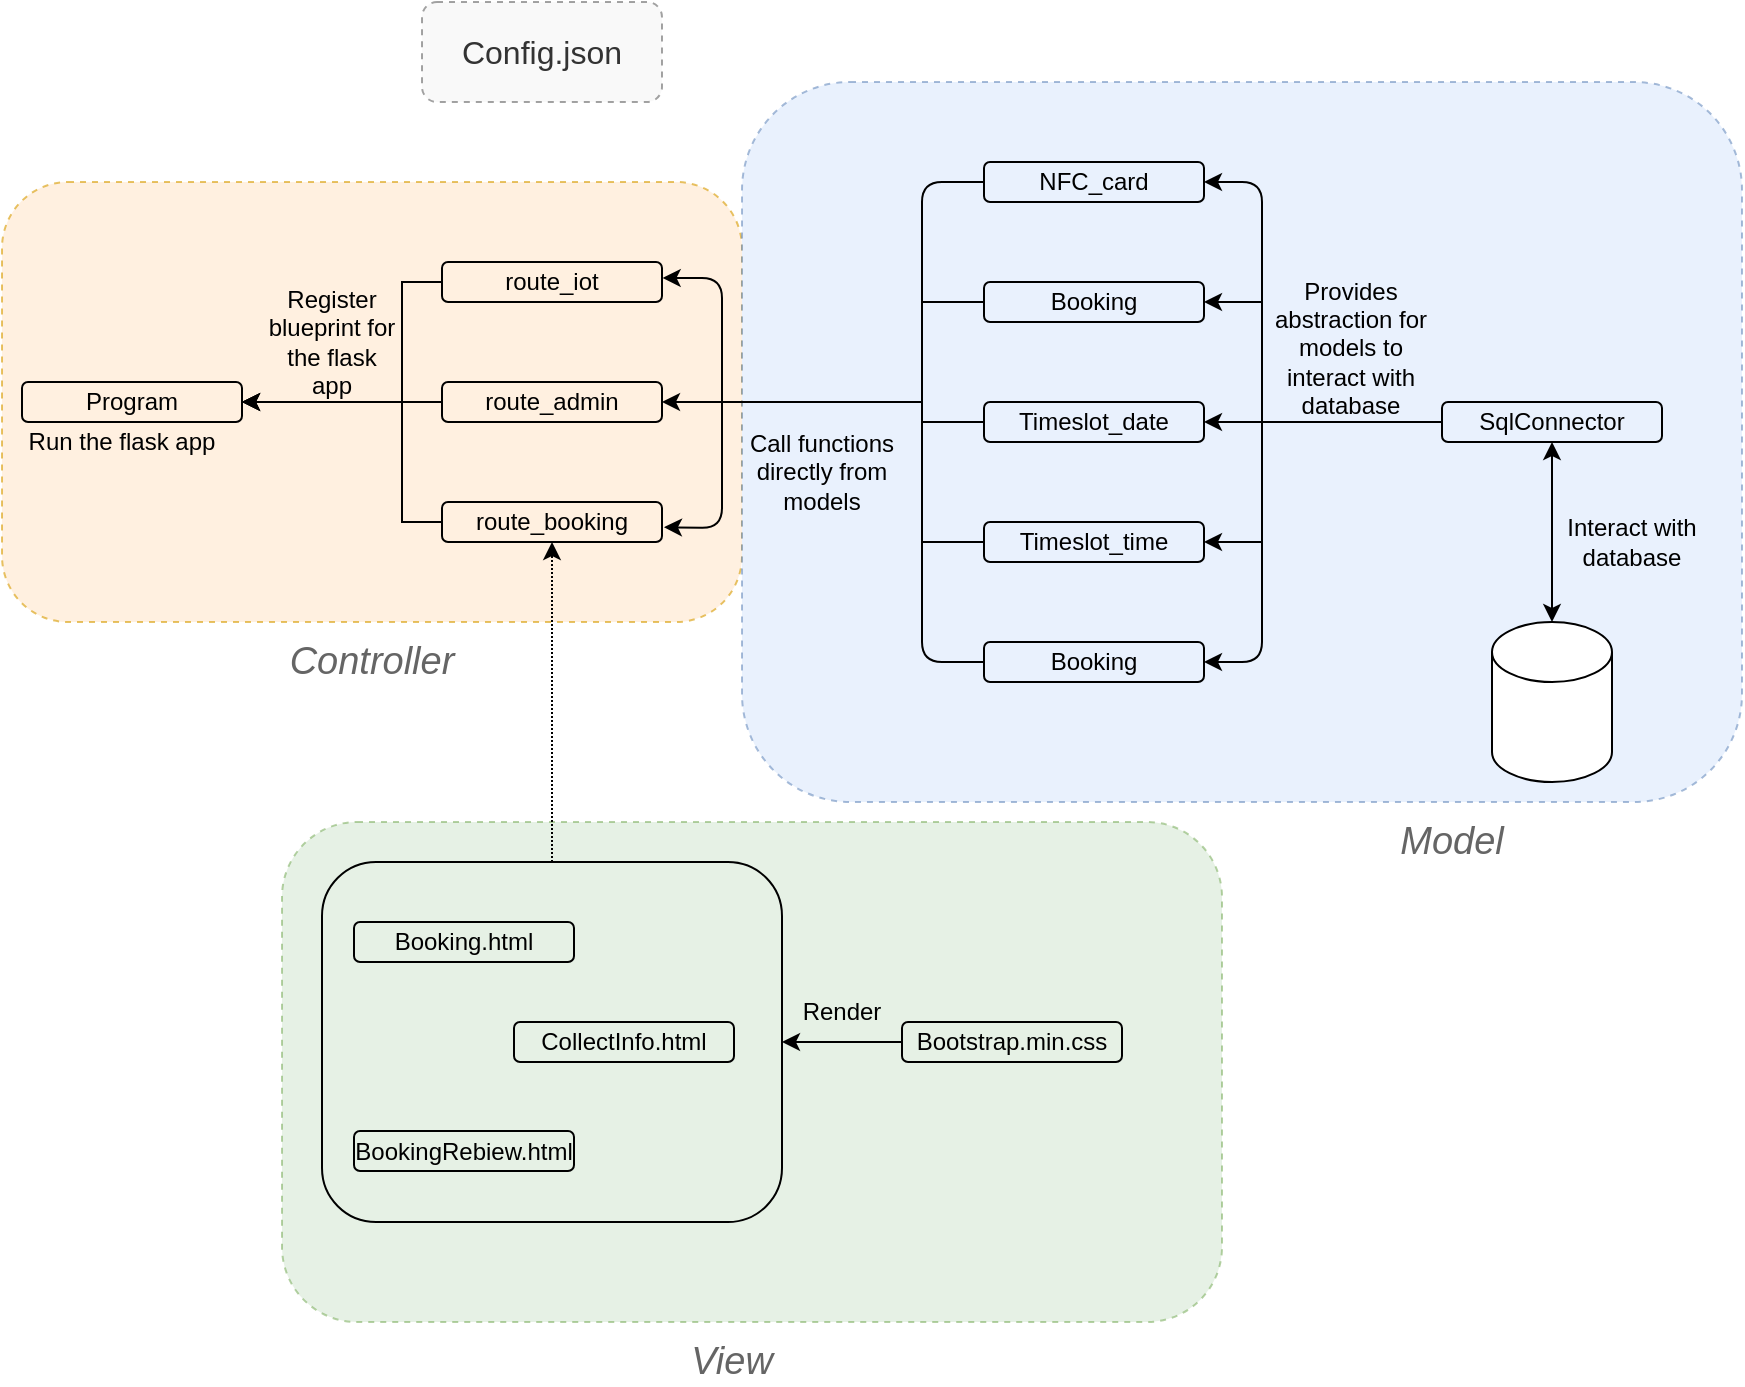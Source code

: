 <mxfile version="13.9.9" type="device"><diagram id="luYiVknoDeZ0b85LAXm4" name="第 1 页"><mxGraphModel dx="1463" dy="846" grid="1" gridSize="10" guides="1" tooltips="1" connect="1" arrows="1" fold="1" page="1" pageScale="1" pageWidth="827" pageHeight="1169" math="0" shadow="0"><root><mxCell id="0"/><mxCell id="1" parent="0"/><mxCell id="iVbCxyTRZeQrq_HXUOdp-67" value="" style="rounded=1;whiteSpace=wrap;html=1;glass=0;strokeColor=#82b366;dashed=1;fillColor=#d5e8d4;sketch=0;imageAspect=0;connectable=0;allowArrows=0;opacity=60;" parent="1" vertex="1"><mxGeometry x="500" y="660" width="470" height="250" as="geometry"/></mxCell><mxCell id="iVbCxyTRZeQrq_HXUOdp-53" value="" style="rounded=1;whiteSpace=wrap;html=1;glass=0;strokeColor=#d79b00;dashed=1;fillColor=#ffe6cc;sketch=0;imageAspect=0;connectable=0;allowArrows=0;opacity=60;" parent="1" vertex="1"><mxGeometry x="360" y="340" width="370" height="220" as="geometry"/></mxCell><mxCell id="iVbCxyTRZeQrq_HXUOdp-55" value="" style="rounded=1;whiteSpace=wrap;html=1;glass=0;strokeColor=#6c8ebf;dashed=1;fillColor=#dae8fc;opacity=60;" parent="1" vertex="1"><mxGeometry x="730" y="290" width="500" height="360" as="geometry"/></mxCell><mxCell id="iVbCxyTRZeQrq_HXUOdp-1" value="Program" style="text;html=1;fillColor=none;align=center;verticalAlign=middle;whiteSpace=wrap;rounded=1;glass=0;strokeColor=#000000;" parent="1" vertex="1"><mxGeometry x="370" y="440" width="110" height="20" as="geometry"/></mxCell><mxCell id="iVbCxyTRZeQrq_HXUOdp-12" style="edgeStyle=orthogonalEdgeStyle;rounded=0;orthogonalLoop=1;jettySize=auto;html=1;exitX=0;exitY=0.5;exitDx=0;exitDy=0;entryX=1;entryY=0.5;entryDx=0;entryDy=0;" parent="1" source="iVbCxyTRZeQrq_HXUOdp-2" target="iVbCxyTRZeQrq_HXUOdp-1" edge="1"><mxGeometry relative="1" as="geometry"><Array as="points"><mxPoint x="560" y="390"/><mxPoint x="560" y="450"/></Array></mxGeometry></mxCell><mxCell id="iVbCxyTRZeQrq_HXUOdp-2" value="route_iot" style="text;html=1;fillColor=none;align=center;verticalAlign=middle;whiteSpace=wrap;rounded=1;glass=0;strokeColor=#000000;" parent="1" vertex="1"><mxGeometry x="580" y="380" width="110" height="20" as="geometry"/></mxCell><mxCell id="iVbCxyTRZeQrq_HXUOdp-13" style="edgeStyle=orthogonalEdgeStyle;rounded=0;orthogonalLoop=1;jettySize=auto;html=1;exitX=0;exitY=0.5;exitDx=0;exitDy=0;entryX=1;entryY=0.5;entryDx=0;entryDy=0;" parent="1" source="iVbCxyTRZeQrq_HXUOdp-3" target="iVbCxyTRZeQrq_HXUOdp-1" edge="1"><mxGeometry relative="1" as="geometry"><mxPoint x="530" y="450" as="targetPoint"/></mxGeometry></mxCell><mxCell id="iVbCxyTRZeQrq_HXUOdp-3" value="route_admin" style="text;html=1;fillColor=none;align=center;verticalAlign=middle;whiteSpace=wrap;rounded=1;glass=0;strokeColor=#000000;" parent="1" vertex="1"><mxGeometry x="580" y="440" width="110" height="20" as="geometry"/></mxCell><mxCell id="iVbCxyTRZeQrq_HXUOdp-14" style="edgeStyle=orthogonalEdgeStyle;rounded=0;orthogonalLoop=1;jettySize=auto;html=1;exitX=0;exitY=0.5;exitDx=0;exitDy=0;" parent="1" source="iVbCxyTRZeQrq_HXUOdp-4" target="iVbCxyTRZeQrq_HXUOdp-1" edge="1"><mxGeometry relative="1" as="geometry"><mxPoint x="515" y="450" as="targetPoint"/><mxPoint x="565" y="510" as="sourcePoint"/><Array as="points"><mxPoint x="560" y="510"/><mxPoint x="560" y="450"/></Array></mxGeometry></mxCell><mxCell id="iVbCxyTRZeQrq_HXUOdp-4" value="route_booking" style="text;html=1;fillColor=none;align=center;verticalAlign=middle;whiteSpace=wrap;rounded=1;glass=0;strokeColor=#000000;" parent="1" vertex="1"><mxGeometry x="580" y="500" width="110" height="20" as="geometry"/></mxCell><mxCell id="iVbCxyTRZeQrq_HXUOdp-5" value="NFC_card&lt;span style=&quot;color: rgba(0 , 0 , 0 , 0) ; font-family: monospace ; font-size: 0px&quot;&gt;%3CmxGraphModel%3E%3Croot%3E%3CmxCell%20id%3D%220%22%2F%3E%3CmxCell%20id%3D%221%22%20parent%3D%220%22%2F%3E%3CmxCell%20id%3D%222%22%20value%3D%22route_iot%22%20style%3D%22text%3Bhtml%3D1%3BfillColor%3Dnone%3Balign%3Dcenter%3BverticalAlign%3Dmiddle%3BwhiteSpace%3Dwrap%3Brounded%3D1%3Bglass%3D0%3BstrokeColor%3D%23000000%3B%22%20vertex%3D%221%22%20parent%3D%221%22%3E%3CmxGeometry%20x%3D%22200%22%20y%3D%22120%22%20width%3D%22110%22%20height%3D%2220%22%20as%3D%22geometry%22%2F%3E%3C%2FmxCell%3E%3C%2Froot%3E%3C%2FmxGraphModel%3E&lt;/span&gt;" style="text;html=1;fillColor=none;align=center;verticalAlign=middle;whiteSpace=wrap;rounded=1;glass=0;strokeColor=#000000;" parent="1" vertex="1"><mxGeometry x="851" y="330" width="110" height="20" as="geometry"/></mxCell><mxCell id="iVbCxyTRZeQrq_HXUOdp-6" value="Booking&lt;span style=&quot;color: rgba(0 , 0 , 0 , 0) ; font-family: monospace ; font-size: 0px&quot;&gt;%3CmxGraphModel%3E%3Croot%3E%3CmxCell%20id%3D%220%22%2F%3E%3CmxCell%20id%3D%221%22%20parent%3D%220%22%2F%3E%3CmxCell%20id%3D%222%22%20value%3D%22route_iot%22%20style%3D%22text%3Bhtml%3D1%3BfillColor%3Dnone%3Balign%3Dcenter%3BverticalAlign%3Dmiddle%3BwhiteSpace%3Dwrap%3Brounded%3D1%3Bglass%3D0%3BstrokeColor%3D%23000000%3B%22%20vertex%3D%221%22%20parent%3D%221%22%3E%3CmxGeometry%20x%3D%22200%22%20y%3D%22120%22%20width%3D%22110%22%20height%3D%2220%22%20as%3D%22geometry%22%2F%3E%3C%2FmxCell%3E%3C%2Froot%3E%3C%2FmxGraphModel&lt;/span&gt;" style="text;html=1;fillColor=none;align=center;verticalAlign=middle;whiteSpace=wrap;rounded=1;glass=0;strokeColor=#000000;" parent="1" vertex="1"><mxGeometry x="851" y="390" width="110" height="20" as="geometry"/></mxCell><mxCell id="iVbCxyTRZeQrq_HXUOdp-7" value="Timeslot_date&lt;span style=&quot;color: rgba(0 , 0 , 0 , 0) ; font-family: monospace ; font-size: 0px&quot;&gt;%3CmxGraphModel%3E%3Croot%3E%3CmxCell%20id%3D%220%22%2F%3E%3CmxCell%20id%3D%221%22%20parent%3D%220%22%2F%3E%3CmxCell%20id%3D%222%22%20value%3D%22Booking%26lt%3Bspan%20style%3D%26quot%3Bcolor%3A%20rgba(0%20%2C%200%20%2C%200%20%2C%200)%20%3B%20font-family%3A%20monospace%20%3B%20font-size%3A%200px%26quot%3B%26gt%3B%253CmxGraphModel%253E%253Croot%253E%253CmxCell%2520id%253D%25220%2522%252F%253E%253CmxCell%2520id%253D%25221%2522%2520parent%253D%25220%2522%252F%253E%253CmxCell%2520id%253D%25222%2522%2520value%253D%2522route_iot%2522%2520style%253D%2522text%253Bhtml%253D1%253BfillColor%253Dnone%253Balign%253Dcenter%253BverticalAlign%253Dmiddle%253BwhiteSpace%253Dwrap%253Brounded%253D1%253Bglass%253D0%253BstrokeColor%253D%2523000000%253B%2522%2520vertex%253D%25221%2522%2520parent%253D%25221%2522%253E%253CmxGeometry%2520x%253D%2522200%2522%2520y%253D%2522120%2522%2520width%253D%2522110%2522%2520height%253D%252220%2522%2520as%253D%2522geometry%2522%252F%253E%253C%252FmxCell%253E%253C%252Froot%253E%253C%252FmxGraphModel%26lt%3B%2Fspan%26gt%3B%22%20style%3D%22text%3Bhtml%3D1%3BfillColor%3Dnone%3Balign%3Dcenter%3BverticalAlign%3Dmiddle%3BwhiteSpace%3Dwrap%3Brounded%3D1%3Bglass%3D0%3BstrokeColor%3D%23000000%3B%22%20vertex%3D%221%22%20parent%3D%221%22%3E%3CmxGeometry%20x%3D%22360%22%20y%3D%22190%22%20width%3D%22110%22%20height%3D%2220%22%20as%3D%22geometry%22%2F%3E%3C%2FmxCell%3E%3C%2Froot%3E%3C%2FmxGraphModel%3E&lt;/span&gt;" style="text;html=1;fillColor=none;align=center;verticalAlign=middle;whiteSpace=wrap;rounded=1;glass=0;strokeColor=#000000;" parent="1" vertex="1"><mxGeometry x="851" y="450" width="110" height="20" as="geometry"/></mxCell><mxCell id="iVbCxyTRZeQrq_HXUOdp-8" value="Booking&lt;span style=&quot;color: rgba(0 , 0 , 0 , 0) ; font-family: monospace ; font-size: 0px&quot;&gt;%3CmxGraphModel%3E%3Croot%3E%3CmxCell%20id%3D%220%22%2F%3E%3CmxCell%20id%3D%221%22%20parent%3D%220%22%2F%3E%3CmxCell%20id%3D%222%22%20value%3D%22route_iot%22%20style%3D%22text%3Bhtml%3D1%3BfillColor%3Dnone%3Balign%3Dcenter%3BverticalAlign%3Dmiddle%3BwhiteSpace%3Dwrap%3Brounded%3D1%3Bglass%3D0%3BstrokeColor%3D%23000000%3B%22%20vertex%3D%221%22%20parent%3D%221%22%3E%3CmxGeometry%20x%3D%22200%22%20y%3D%22120%22%20width%3D%22110%22%20height%3D%2220%22%20as%3D%22geometry%22%2F%3E%3C%2FmxCell%3E%3C%2Froot%3E%3C%2FmxGraphModel&lt;/span&gt;" style="text;html=1;fillColor=none;align=center;verticalAlign=middle;whiteSpace=wrap;rounded=1;glass=0;strokeColor=#000000;" parent="1" vertex="1"><mxGeometry x="851" y="570" width="110" height="20" as="geometry"/></mxCell><mxCell id="iVbCxyTRZeQrq_HXUOdp-9" value="Timeslot_time&lt;span style=&quot;color: rgba(0 , 0 , 0 , 0) ; font-family: monospace ; font-size: 0px&quot;&gt;3CmxGraphModel%3E%3Croot%3E%3CmxCell%20id%3D%220%22%2F%3E%3CmxCell%20id%3D%221%22%20parent%3D%220%22%2F%3E%3CmxCell%20id%3D%222%22%20value%3D%22Booking%26lt%3Bspan%20style%3D%26quot%3Bcolor%3A%20rgba(0%20%2C%200%20%2C%200%20%2C%200)%20%3B%20font-family%3A%20monospace%20%3B%20font-size%3A%200px%26quot%3B%26gt%3B%253CmxGraphModel%253E%253Croot%253E%253CmxCell%2520id%253D%25220%2522%252F%253E%253CmxCell%2520id%253D%25221%2522%2520parent%253D%25220%2522%252F%253E%253CmxCell%2520id%253D%25222%2522%2520value%253D%2522route_iot%2522%2520style%253D%2522text%253Bhtml%253D1%253BfillColor%253Dnone%253Balign%253Dcenter%253BverticalAlign%253Dmiddle%253BwhiteSpace%253Dwrap%253Brounded%253D1%253Bglass%253D0%253BstrokeColor%253D%2523000000%253B%2522%2520vertex%253D%25221%2522%2520parent%253D%25221%2522%253E%253CmxGeometry%2520x%253D%2522200%2522%2520y%253D%2522120%2522%2520width%253D%2522110%2522%2520height%253D%252220%2522%2520as%253D%2522geometry%2522%252F%253E%253C%252FmxCell%253E%253C%252Froot%253E%253C%252FmxGraphModel%26lt%3B%2Fspan%26gt%3B%22%20style%3D%22text%3Bhtml%3D1%3BfillColor%3Dnone%3Balign%3Dcenter%3BverticalAlign%3Dmiddle%3BwhiteSpace%3Dwrap%3Brounded%3D1%3Bglass%3D0%3BstrokeColor%3D%23000000%3B%22%20vertex%3D%221%22%20parent%3D%221%22%3E%3CmxGeometry%20x%3D%22360%22%20y%3D%22190%22%20width%3D%22110%22%20height%3D%2220%22%20as%3D%22geometry%22%2F%3E%3C%2FmxCell%3E%3C%2Froot%3E%3C%2FmxGraphMo&lt;/span&gt;" style="text;html=1;fillColor=none;align=center;verticalAlign=middle;whiteSpace=wrap;rounded=1;glass=0;strokeColor=#000000;" parent="1" vertex="1"><mxGeometry x="851" y="510" width="110" height="20" as="geometry"/></mxCell><mxCell id="iVbCxyTRZeQrq_HXUOdp-10" value="SqlConnector" style="text;html=1;fillColor=none;align=center;verticalAlign=middle;whiteSpace=wrap;rounded=1;glass=0;strokeColor=#000000;" parent="1" vertex="1"><mxGeometry x="1080" y="450" width="110" height="20" as="geometry"/></mxCell><mxCell id="iVbCxyTRZeQrq_HXUOdp-11" value="" style="shape=cylinder3;whiteSpace=wrap;html=1;boundedLbl=1;backgroundOutline=1;size=15;rounded=1;glass=0;strokeColor=#000000;" parent="1" vertex="1"><mxGeometry x="1105" y="560" width="60" height="80" as="geometry"/></mxCell><mxCell id="iVbCxyTRZeQrq_HXUOdp-23" value="" style="endArrow=none;html=1;edgeStyle=elbowEdgeStyle;elbow=vertical;entryX=0;entryY=0.5;entryDx=0;entryDy=0;exitX=0;exitY=0.5;exitDx=0;exitDy=0;" parent="1" source="iVbCxyTRZeQrq_HXUOdp-8" target="iVbCxyTRZeQrq_HXUOdp-5" edge="1"><mxGeometry width="50" height="50" relative="1" as="geometry"><mxPoint x="790" y="380" as="sourcePoint"/><mxPoint x="840" y="330" as="targetPoint"/><Array as="points"><mxPoint x="820" y="355"/></Array></mxGeometry></mxCell><mxCell id="iVbCxyTRZeQrq_HXUOdp-25" value="" style="endArrow=none;html=1;entryX=0;entryY=0.5;entryDx=0;entryDy=0;" parent="1" target="iVbCxyTRZeQrq_HXUOdp-6" edge="1"><mxGeometry width="50" height="50" relative="1" as="geometry"><mxPoint x="820" y="400" as="sourcePoint"/><mxPoint x="940" y="360" as="targetPoint"/></mxGeometry></mxCell><mxCell id="iVbCxyTRZeQrq_HXUOdp-26" value="" style="endArrow=none;html=1;entryX=0;entryY=0.5;entryDx=0;entryDy=0;" parent="1" target="iVbCxyTRZeQrq_HXUOdp-7" edge="1"><mxGeometry width="50" height="50" relative="1" as="geometry"><mxPoint x="820" y="460" as="sourcePoint"/><mxPoint x="861" y="410" as="targetPoint"/></mxGeometry></mxCell><mxCell id="iVbCxyTRZeQrq_HXUOdp-27" value="" style="endArrow=none;html=1;entryX=0;entryY=0.5;entryDx=0;entryDy=0;" parent="1" target="iVbCxyTRZeQrq_HXUOdp-9" edge="1"><mxGeometry width="50" height="50" relative="1" as="geometry"><mxPoint x="820" y="520" as="sourcePoint"/><mxPoint x="861" y="470" as="targetPoint"/></mxGeometry></mxCell><mxCell id="iVbCxyTRZeQrq_HXUOdp-30" value="" style="endArrow=none;html=1;" parent="1" edge="1"><mxGeometry width="50" height="50" relative="1" as="geometry"><mxPoint x="710" y="450" as="sourcePoint"/><mxPoint x="820" y="450" as="targetPoint"/></mxGeometry></mxCell><mxCell id="iVbCxyTRZeQrq_HXUOdp-36" value="" style="endArrow=none;html=1;entryX=0;entryY=0.5;entryDx=0;entryDy=0;" parent="1" target="iVbCxyTRZeQrq_HXUOdp-10" edge="1"><mxGeometry width="50" height="50" relative="1" as="geometry"><mxPoint x="990" y="460" as="sourcePoint"/><mxPoint x="970" y="480" as="targetPoint"/></mxGeometry></mxCell><mxCell id="iVbCxyTRZeQrq_HXUOdp-37" value="" style="endArrow=classic;startArrow=classic;html=1;entryX=0.5;entryY=1;entryDx=0;entryDy=0;exitX=0.5;exitY=0;exitDx=0;exitDy=0;exitPerimeter=0;" parent="1" source="iVbCxyTRZeQrq_HXUOdp-11" target="iVbCxyTRZeQrq_HXUOdp-10" edge="1"><mxGeometry width="50" height="50" relative="1" as="geometry"><mxPoint x="970" y="530" as="sourcePoint"/><mxPoint x="1020" y="480" as="targetPoint"/></mxGeometry></mxCell><mxCell id="iVbCxyTRZeQrq_HXUOdp-38" value="" style="endArrow=classic;startArrow=classic;html=1;exitX=1;exitY=0.5;exitDx=0;exitDy=0;entryX=1;entryY=0.5;entryDx=0;entryDy=0;" parent="1" source="iVbCxyTRZeQrq_HXUOdp-8" target="iVbCxyTRZeQrq_HXUOdp-5" edge="1"><mxGeometry width="50" height="50" relative="1" as="geometry"><mxPoint x="980" y="535" as="sourcePoint"/><mxPoint x="1030" y="485" as="targetPoint"/><Array as="points"><mxPoint x="990" y="580"/><mxPoint x="990" y="340"/></Array></mxGeometry></mxCell><mxCell id="iVbCxyTRZeQrq_HXUOdp-39" value="" style="endArrow=classic;html=1;entryX=1;entryY=0.5;entryDx=0;entryDy=0;" parent="1" target="iVbCxyTRZeQrq_HXUOdp-6" edge="1"><mxGeometry width="50" height="50" relative="1" as="geometry"><mxPoint x="990" y="400" as="sourcePoint"/><mxPoint x="960" y="420" as="targetPoint"/></mxGeometry></mxCell><mxCell id="iVbCxyTRZeQrq_HXUOdp-40" value="" style="endArrow=classic;html=1;entryX=1;entryY=0.5;entryDx=0;entryDy=0;" parent="1" edge="1"><mxGeometry width="50" height="50" relative="1" as="geometry"><mxPoint x="990" y="460" as="sourcePoint"/><mxPoint x="961" y="460" as="targetPoint"/></mxGeometry></mxCell><mxCell id="iVbCxyTRZeQrq_HXUOdp-41" value="" style="endArrow=classic;html=1;entryX=1;entryY=0.5;entryDx=0;entryDy=0;" parent="1" edge="1"><mxGeometry width="50" height="50" relative="1" as="geometry"><mxPoint x="990.0" y="520" as="sourcePoint"/><mxPoint x="961" y="520" as="targetPoint"/></mxGeometry></mxCell><mxCell id="iVbCxyTRZeQrq_HXUOdp-42" value="" style="endArrow=classic;html=1;entryX=1;entryY=0.5;entryDx=0;entryDy=0;" parent="1" target="iVbCxyTRZeQrq_HXUOdp-3" edge="1"><mxGeometry width="50" height="50" relative="1" as="geometry"><mxPoint x="720" y="450" as="sourcePoint"/><mxPoint x="710" y="440" as="targetPoint"/></mxGeometry></mxCell><mxCell id="iVbCxyTRZeQrq_HXUOdp-43" value="" style="endArrow=classic;startArrow=classic;html=1;entryX=1.003;entryY=0.397;entryDx=0;entryDy=0;entryPerimeter=0;exitX=1.009;exitY=0.631;exitDx=0;exitDy=0;exitPerimeter=0;" parent="1" source="iVbCxyTRZeQrq_HXUOdp-4" target="iVbCxyTRZeQrq_HXUOdp-2" edge="1"><mxGeometry width="50" height="50" relative="1" as="geometry"><mxPoint x="700" y="510" as="sourcePoint"/><mxPoint x="750" y="460" as="targetPoint"/><Array as="points"><mxPoint x="720" y="513"/><mxPoint x="720" y="388"/></Array></mxGeometry></mxCell><mxCell id="iVbCxyTRZeQrq_HXUOdp-44" value="Interact with database" style="text;html=1;strokeColor=none;fillColor=none;align=center;verticalAlign=middle;whiteSpace=wrap;rounded=0;glass=0;" parent="1" vertex="1"><mxGeometry x="1130" y="510" width="90" height="20" as="geometry"/></mxCell><mxCell id="iVbCxyTRZeQrq_HXUOdp-47" value="Provides abstraction for models to interact with database" style="text;html=1;strokeColor=none;fillColor=none;align=center;verticalAlign=middle;whiteSpace=wrap;rounded=0;glass=0;" parent="1" vertex="1"><mxGeometry x="987" y="403" width="95" height="40" as="geometry"/></mxCell><mxCell id="iVbCxyTRZeQrq_HXUOdp-48" value="Call functions directly from models" style="text;html=1;strokeColor=none;fillColor=none;align=center;verticalAlign=middle;whiteSpace=wrap;rounded=0;glass=0;" parent="1" vertex="1"><mxGeometry x="720" y="460" width="100" height="50" as="geometry"/></mxCell><mxCell id="iVbCxyTRZeQrq_HXUOdp-49" value="Register blueprint for the flask app" style="text;html=1;strokeColor=none;fillColor=none;align=center;verticalAlign=middle;whiteSpace=wrap;rounded=0;glass=0;" parent="1" vertex="1"><mxGeometry x="490" y="390" width="70" height="60" as="geometry"/></mxCell><mxCell id="iVbCxyTRZeQrq_HXUOdp-50" value="Run the flask app" style="text;html=1;strokeColor=none;fillColor=none;align=center;verticalAlign=middle;whiteSpace=wrap;rounded=0;glass=0;" parent="1" vertex="1"><mxGeometry x="370" y="460" width="100" height="20" as="geometry"/></mxCell><mxCell id="iVbCxyTRZeQrq_HXUOdp-56" value="Booking.html" style="text;html=1;fillColor=none;align=center;verticalAlign=middle;whiteSpace=wrap;rounded=1;glass=0;strokeColor=#000000;" parent="1" vertex="1"><mxGeometry x="536" y="710" width="110" height="20" as="geometry"/></mxCell><mxCell id="iVbCxyTRZeQrq_HXUOdp-58" value="CollectInfo.html" style="text;html=1;fillColor=none;align=center;verticalAlign=middle;whiteSpace=wrap;rounded=1;glass=0;strokeColor=#000000;" parent="1" vertex="1"><mxGeometry x="616" y="760" width="110" height="20" as="geometry"/></mxCell><mxCell id="iVbCxyTRZeQrq_HXUOdp-59" value="BookingRebiew.html" style="text;html=1;fillColor=none;align=center;verticalAlign=middle;whiteSpace=wrap;rounded=1;glass=0;strokeColor=#000000;" parent="1" vertex="1"><mxGeometry x="536" y="814.5" width="110" height="20" as="geometry"/></mxCell><mxCell id="iVbCxyTRZeQrq_HXUOdp-63" style="edgeStyle=elbowEdgeStyle;rounded=0;orthogonalLoop=1;jettySize=auto;elbow=vertical;html=1;exitX=0;exitY=0.5;exitDx=0;exitDy=0;entryX=1;entryY=0.5;entryDx=0;entryDy=0;" parent="1" target="iVbCxyTRZeQrq_HXUOdp-62" edge="1"><mxGeometry relative="1" as="geometry"><mxPoint x="810" y="770.0" as="sourcePoint"/></mxGeometry></mxCell><mxCell id="iVbCxyTRZeQrq_HXUOdp-60" value="Bootstrap.min.css" style="text;html=1;fillColor=none;align=center;verticalAlign=middle;whiteSpace=wrap;rounded=1;glass=0;strokeColor=#000000;" parent="1" vertex="1"><mxGeometry x="810" y="760" width="110" height="20" as="geometry"/></mxCell><mxCell id="iVbCxyTRZeQrq_HXUOdp-66" style="edgeStyle=elbowEdgeStyle;rounded=0;orthogonalLoop=1;jettySize=auto;elbow=vertical;html=1;exitX=0.5;exitY=0;exitDx=0;exitDy=0;entryX=0.5;entryY=1;entryDx=0;entryDy=0;dashed=1;dashPattern=1 1;" parent="1" source="iVbCxyTRZeQrq_HXUOdp-62" target="iVbCxyTRZeQrq_HXUOdp-4" edge="1"><mxGeometry relative="1" as="geometry"><mxPoint x="490" y="670" as="targetPoint"/><Array as="points"><mxPoint x="550" y="600"/><mxPoint x="520" y="660"/><mxPoint x="490" y="610"/><mxPoint x="500" y="610"/></Array></mxGeometry></mxCell><mxCell id="iVbCxyTRZeQrq_HXUOdp-62" value="" style="rounded=1;whiteSpace=wrap;html=1;glass=0;strokeColor=#000000;fillColor=none;" parent="1" vertex="1"><mxGeometry x="520" y="680" width="230" height="180" as="geometry"/></mxCell><mxCell id="iVbCxyTRZeQrq_HXUOdp-64" style="edgeStyle=elbowEdgeStyle;rounded=0;orthogonalLoop=1;jettySize=auto;elbow=vertical;html=1;exitX=1;exitY=0.25;exitDx=0;exitDy=0;" parent="1" source="iVbCxyTRZeQrq_HXUOdp-62" target="iVbCxyTRZeQrq_HXUOdp-62" edge="1"><mxGeometry relative="1" as="geometry"/></mxCell><mxCell id="iVbCxyTRZeQrq_HXUOdp-65" value="Render" style="text;html=1;strokeColor=none;fillColor=none;align=center;verticalAlign=middle;whiteSpace=wrap;rounded=0;glass=0;" parent="1" vertex="1"><mxGeometry x="750" y="745" width="60" height="20" as="geometry"/></mxCell><mxCell id="iVbCxyTRZeQrq_HXUOdp-68" value="&lt;i&gt;&lt;font style=&quot;font-size: 19px&quot;&gt;Controller&lt;/font&gt;&lt;/i&gt;" style="text;html=1;strokeColor=none;fillColor=none;align=center;verticalAlign=middle;whiteSpace=wrap;rounded=0;glass=0;sketch=0;opacity=60;textOpacity=60;" parent="1" vertex="1"><mxGeometry x="510" y="570" width="70" height="20" as="geometry"/></mxCell><mxCell id="iVbCxyTRZeQrq_HXUOdp-69" value="&lt;i&gt;&lt;font style=&quot;font-size: 19px&quot;&gt;Model&lt;/font&gt;&lt;/i&gt;" style="text;html=1;strokeColor=none;fillColor=none;align=center;verticalAlign=middle;whiteSpace=wrap;rounded=0;glass=0;sketch=0;opacity=60;textOpacity=60;" parent="1" vertex="1"><mxGeometry x="1050" y="660" width="70" height="20" as="geometry"/></mxCell><mxCell id="iVbCxyTRZeQrq_HXUOdp-70" value="&lt;i&gt;&lt;font style=&quot;font-size: 19px&quot;&gt;View&lt;/font&gt;&lt;/i&gt;" style="text;html=1;strokeColor=none;fillColor=none;align=center;verticalAlign=middle;whiteSpace=wrap;rounded=0;glass=0;sketch=0;opacity=60;textOpacity=60;" parent="1" vertex="1"><mxGeometry x="690" y="920" width="70" height="20" as="geometry"/></mxCell><mxCell id="IH5S1Iopwiqhv-bhG_y--2" value="&lt;font style=&quot;font-size: 16px&quot;&gt;Config.json&lt;/font&gt;" style="rounded=1;whiteSpace=wrap;html=1;dashed=1;fillColor=#f5f5f5;opacity=60;strokeColor=#666666;fontColor=#333333;" vertex="1" parent="1"><mxGeometry x="570" y="250" width="120" height="50" as="geometry"/></mxCell></root></mxGraphModel></diagram></mxfile>